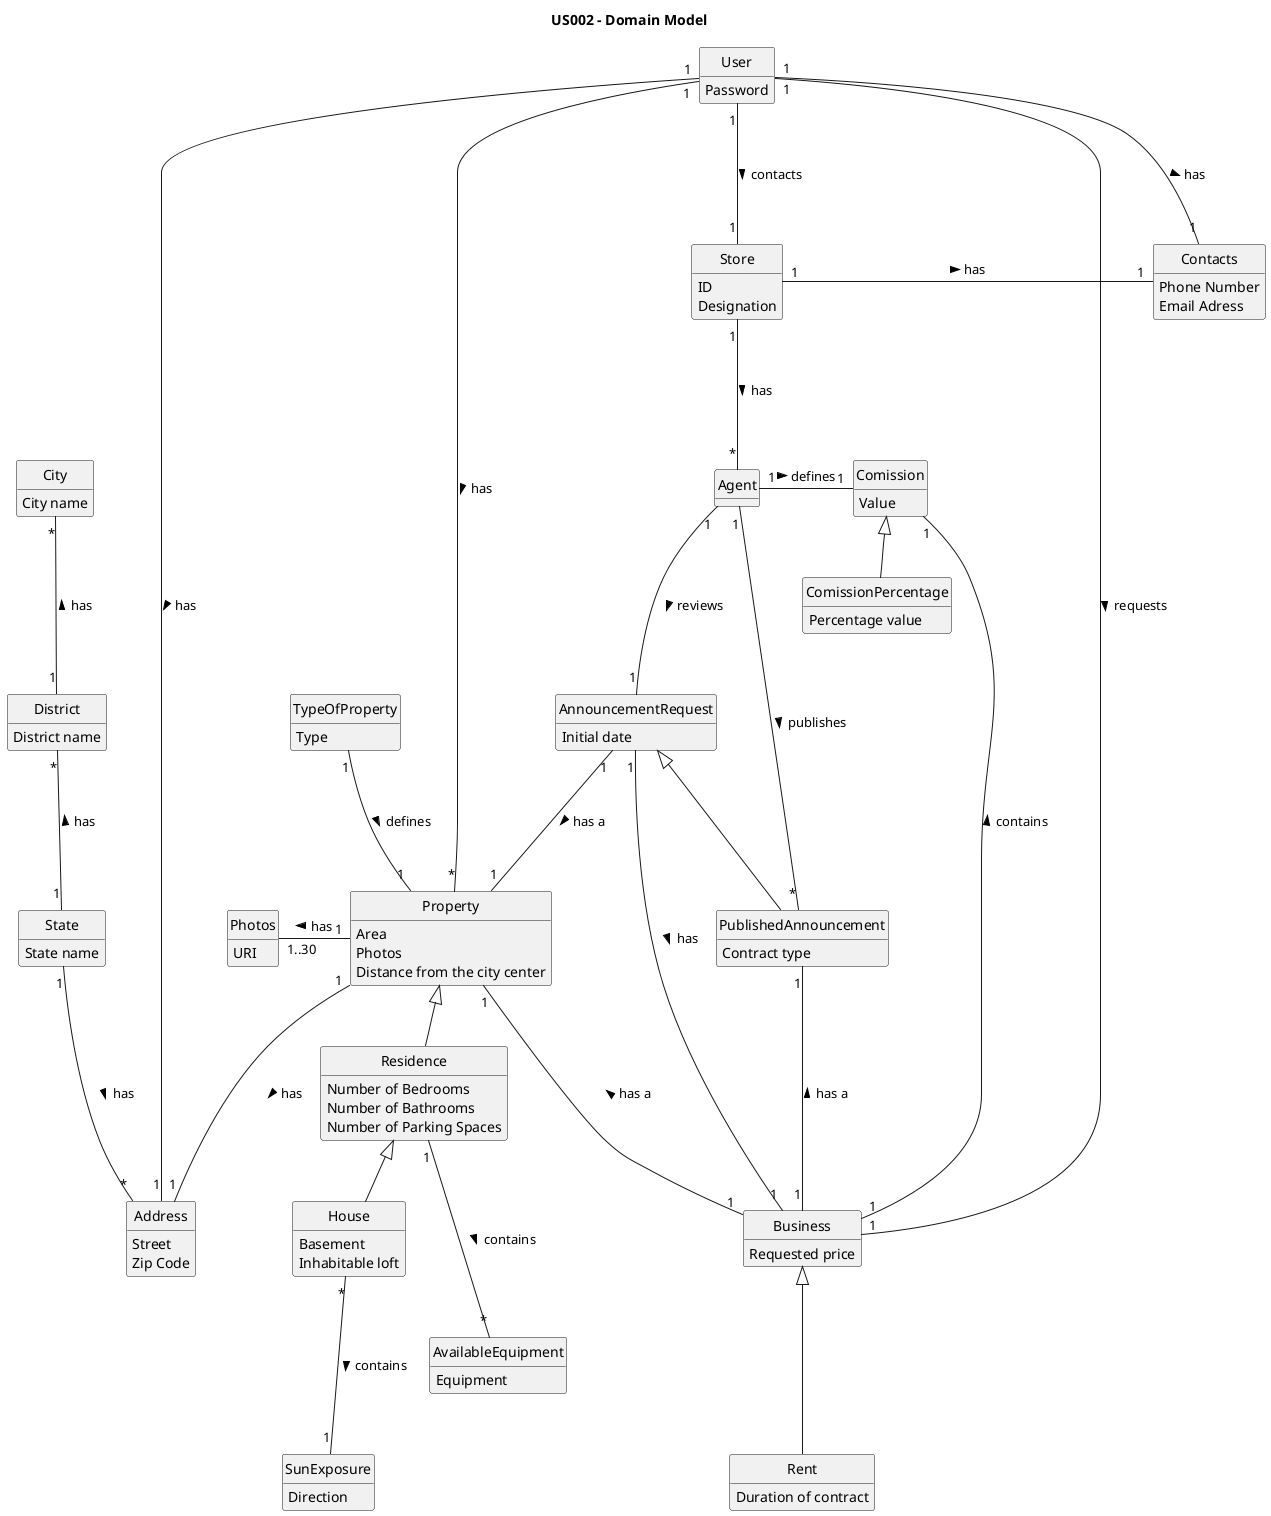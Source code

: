 @startuml

skinparam groupInheritance 2
skinparam monochrome true
skinparam packageStyle rectangle
skinparam shadowing false
'skinparam linetype ortho
'left to right direction
skinparam classAttributeIconSize 0
hide circle
hide methods

title US002 - Domain Model

class Address {
    Street
    Zip Code
}

class City {
    City name
}

class District {
    District name
}

class State {
    State name
}

State "1" -up-- "*" District: has >
District "1" -up-- "*" City: has >
Address "*" -up-- "1" State: has <


class Contacts {
    Phone Number
    Email Adress
}

class Business {
    Requested price
}

class Store {
    ID
    Designation
}

class User {
    Password
}

User "1" -down-- "1" Contacts: has >
Store "1" -right-- "1" Contacts: has >
Address "1" -left-- "1" User: has <
User "1" -down-- "1" Store: contacts >
Agent "*" -up-- "1" Store: has <


class Residence {
    Number of Bedrooms
    Number of Bathrooms
    Number of Parking Spaces
}

class Property {
    Area
    Photos
    Distance from the city center
}

class TypeOfProperty{
    Type
}

class Photos {
    URI
}

class House {
    Basement
    Inhabitable loft
}

class SunExposure {
    Direction
}

class AvailableEquipment {
    Equipment
}

Residence <|-down- House
Property <|-down- Residence
Property "1" -left-- "1..30" Photos: has >
SunExposure "1" -up-- "*" House: contains <
Address "1" -up-- "1" Property: has <
User "1" -down-- "*" Property: has >
AvailableEquipment "*" -up-- "1" Residence: contains <
TypeOfProperty "1" -down-- "1" Property: defines >


class Comission {
    Value
}

class ComissionPercentage {
    Percentage value
}

class Rent {
    Duration of contract
}

class AnnouncementRequest {
    Initial date
}

class PublishedAnnouncement {
    Contract type
}

Comission "1" -right-- "1" Agent: defines <
Comission "1" --- "1" Business: contains <
User "1" --- "1" Business: requests >
Property "1" --- "1" Business: has a <
AnnouncementRequest "1" --- "1" Business: has >
Agent "1" --- "1" AnnouncementRequest : reviews >
AnnouncementRequest "1" --- "1" Property: has a >
AnnouncementRequest  <|---  PublishedAnnouncement
PublishedAnnouncement "*" --- "1" Agent: publishes <
PublishedAnnouncement "1" --- "1" Business: has a <
Business <|--- Rent
Comission <|-- ComissionPercentage

@enduml